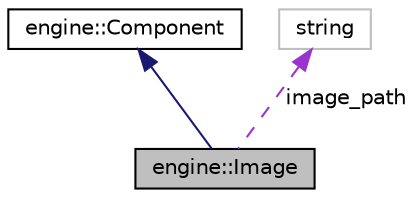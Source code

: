 digraph "engine::Image"
{
  edge [fontname="Helvetica",fontsize="10",labelfontname="Helvetica",labelfontsize="10"];
  node [fontname="Helvetica",fontsize="10",shape=record];
  Node1 [label="engine::Image",height=0.2,width=0.4,color="black", fillcolor="grey75", style="filled", fontcolor="black"];
  Node2 -> Node1 [dir="back",color="midnightblue",fontsize="10",style="solid",fontname="Helvetica"];
  Node2 [label="engine::Component",height=0.2,width=0.4,color="black", fillcolor="white", style="filled",URL="$classengine_1_1_component.html",tooltip="A Component class. "];
  Node3 -> Node1 [dir="back",color="darkorchid3",fontsize="10",style="dashed",label=" image_path" ,fontname="Helvetica"];
  Node3 [label="string",height=0.2,width=0.4,color="grey75", fillcolor="white", style="filled"];
}
